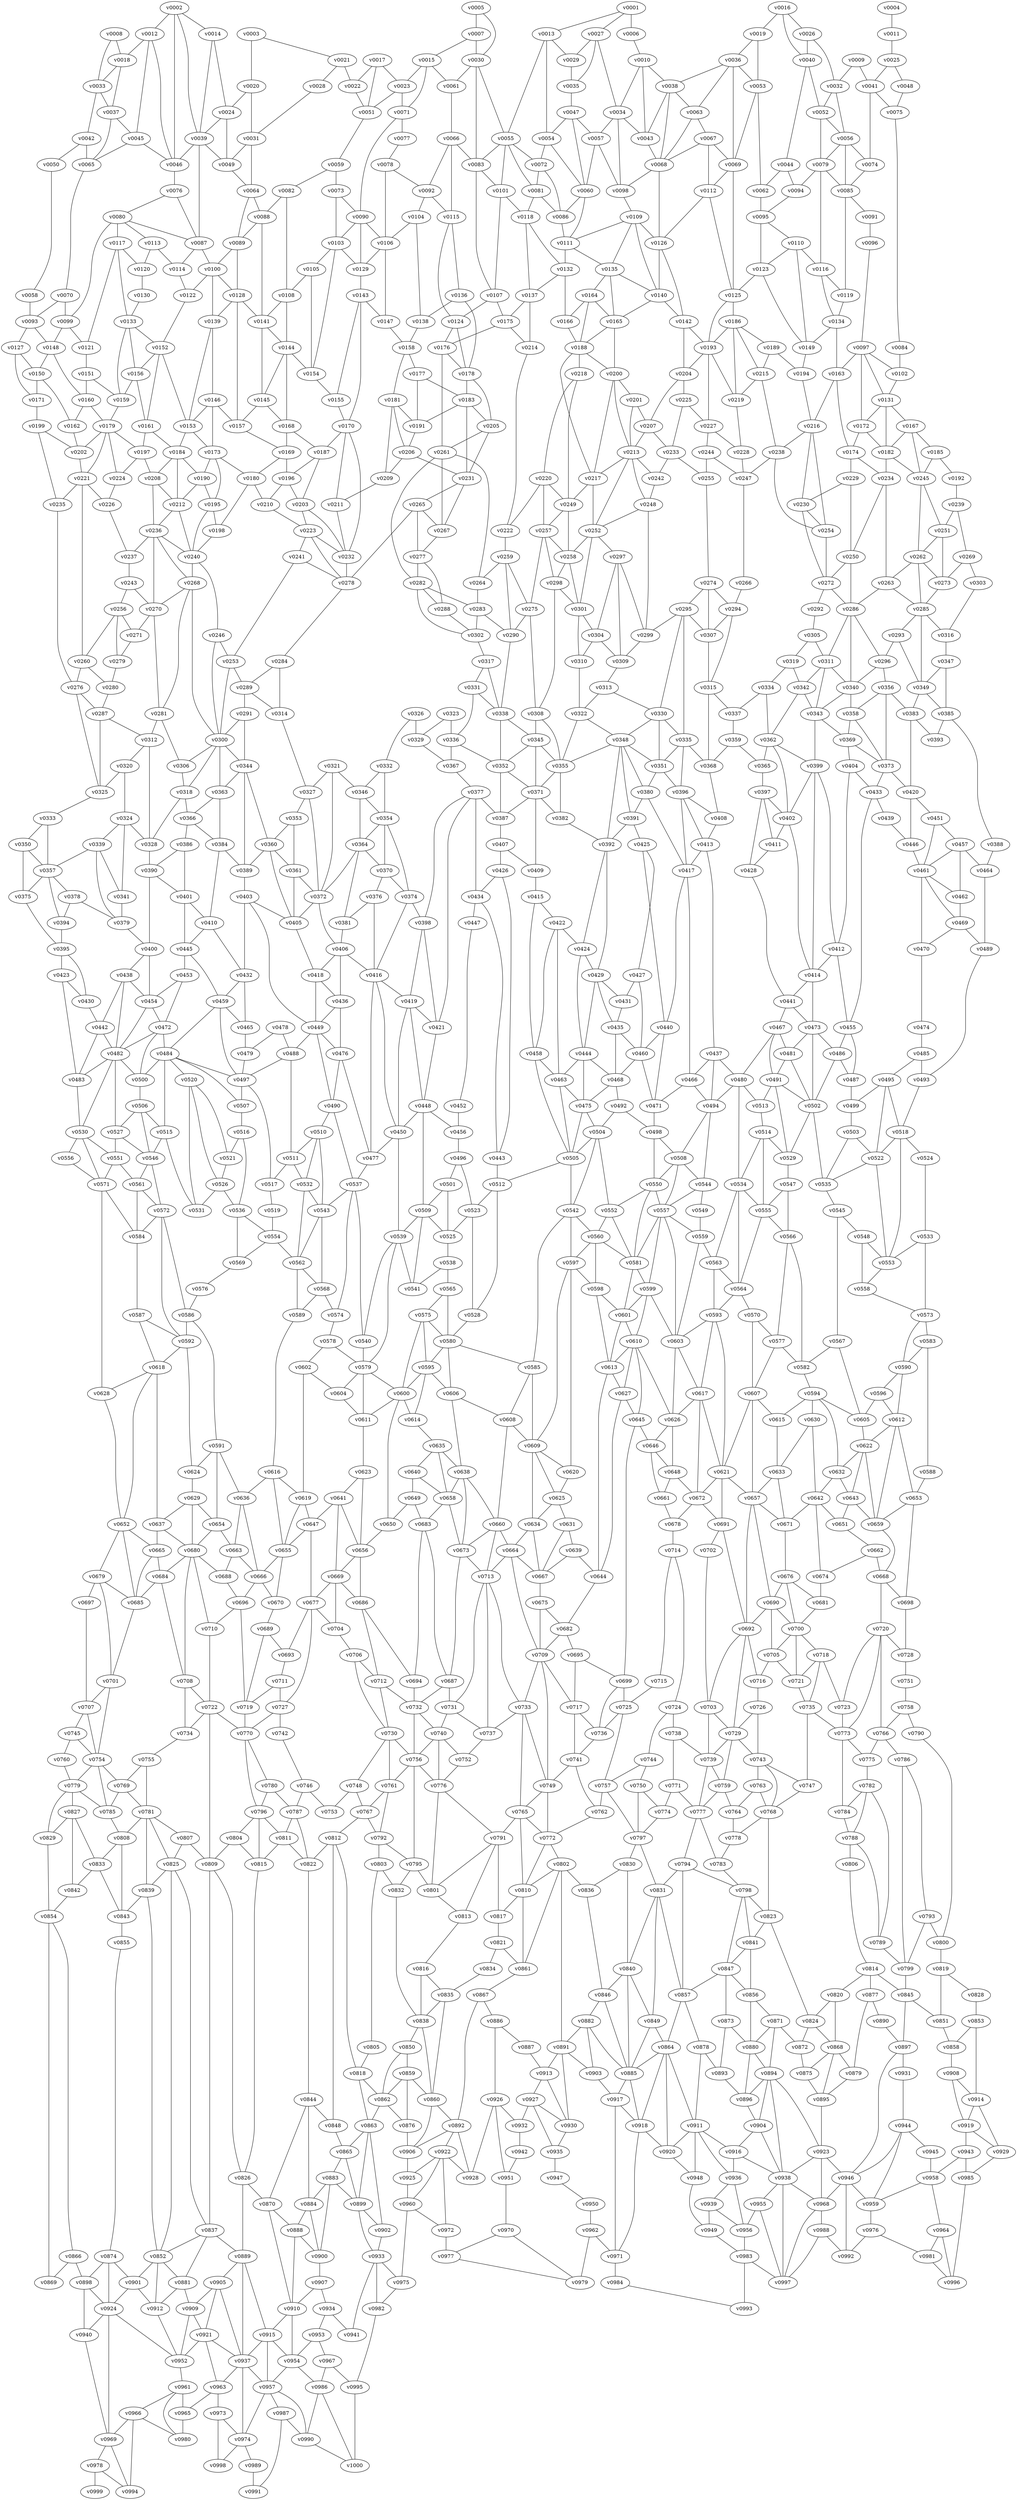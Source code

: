 graph G {
v0001;
v0002;
v0003;
v0004;
v0005;
v0006;
v0007;
v0008;
v0009;
v0010;
v0011;
v0012;
v0013;
v0014;
v0015;
v0016;
v0017;
v0018;
v0019;
v0020;
v0021;
v0022;
v0023;
v0024;
v0025;
v0026;
v0027;
v0028;
v0029;
v0030;
v0031;
v0032;
v0033;
v0034;
v0035;
v0036;
v0037;
v0038;
v0039;
v0040;
v0041;
v0042;
v0043;
v0044;
v0045;
v0046;
v0047;
v0048;
v0049;
v0050;
v0051;
v0052;
v0053;
v0054;
v0055;
v0056;
v0057;
v0058;
v0059;
v0060;
v0061;
v0062;
v0063;
v0064;
v0065;
v0066;
v0067;
v0068;
v0069;
v0070;
v0071;
v0072;
v0073;
v0074;
v0075;
v0076;
v0077;
v0078;
v0079;
v0080;
v0081;
v0082;
v0083;
v0084;
v0085;
v0086;
v0087;
v0088;
v0089;
v0090;
v0091;
v0092;
v0093;
v0094;
v0095;
v0096;
v0097;
v0098;
v0099;
v0100;
v0101;
v0102;
v0103;
v0104;
v0105;
v0106;
v0107;
v0108;
v0109;
v0110;
v0111;
v0112;
v0113;
v0114;
v0115;
v0116;
v0117;
v0118;
v0119;
v0120;
v0121;
v0122;
v0123;
v0124;
v0125;
v0126;
v0127;
v0128;
v0129;
v0130;
v0131;
v0132;
v0133;
v0134;
v0135;
v0136;
v0137;
v0138;
v0139;
v0140;
v0141;
v0142;
v0143;
v0144;
v0145;
v0146;
v0147;
v0148;
v0149;
v0150;
v0151;
v0152;
v0153;
v0154;
v0155;
v0156;
v0157;
v0158;
v0159;
v0160;
v0161;
v0162;
v0163;
v0164;
v0165;
v0166;
v0167;
v0168;
v0169;
v0170;
v0171;
v0172;
v0173;
v0174;
v0175;
v0176;
v0177;
v0178;
v0179;
v0180;
v0181;
v0182;
v0183;
v0184;
v0185;
v0186;
v0187;
v0188;
v0189;
v0190;
v0191;
v0192;
v0193;
v0194;
v0195;
v0196;
v0197;
v0198;
v0199;
v0200;
v0201;
v0202;
v0203;
v0204;
v0205;
v0206;
v0207;
v0208;
v0209;
v0210;
v0211;
v0212;
v0213;
v0214;
v0215;
v0216;
v0217;
v0218;
v0219;
v0220;
v0221;
v0222;
v0223;
v0224;
v0225;
v0226;
v0227;
v0228;
v0229;
v0230;
v0231;
v0232;
v0233;
v0234;
v0235;
v0236;
v0237;
v0238;
v0239;
v0240;
v0241;
v0242;
v0243;
v0244;
v0245;
v0246;
v0247;
v0248;
v0249;
v0250;
v0251;
v0252;
v0253;
v0254;
v0255;
v0256;
v0257;
v0258;
v0259;
v0260;
v0261;
v0262;
v0263;
v0264;
v0265;
v0266;
v0267;
v0268;
v0269;
v0270;
v0271;
v0272;
v0273;
v0274;
v0275;
v0276;
v0277;
v0278;
v0279;
v0280;
v0281;
v0282;
v0283;
v0284;
v0285;
v0286;
v0287;
v0288;
v0289;
v0290;
v0291;
v0292;
v0293;
v0294;
v0295;
v0296;
v0297;
v0298;
v0299;
v0300;
v0301;
v0302;
v0303;
v0304;
v0305;
v0306;
v0307;
v0308;
v0309;
v0310;
v0311;
v0312;
v0313;
v0314;
v0315;
v0316;
v0317;
v0318;
v0319;
v0320;
v0321;
v0322;
v0323;
v0324;
v0325;
v0326;
v0327;
v0328;
v0329;
v0330;
v0331;
v0332;
v0333;
v0334;
v0335;
v0336;
v0337;
v0338;
v0339;
v0340;
v0341;
v0342;
v0343;
v0344;
v0345;
v0346;
v0347;
v0348;
v0349;
v0350;
v0351;
v0352;
v0353;
v0354;
v0355;
v0356;
v0357;
v0358;
v0359;
v0360;
v0361;
v0362;
v0363;
v0364;
v0365;
v0366;
v0367;
v0368;
v0369;
v0370;
v0371;
v0372;
v0373;
v0374;
v0375;
v0376;
v0377;
v0378;
v0379;
v0380;
v0381;
v0382;
v0383;
v0384;
v0385;
v0386;
v0387;
v0388;
v0389;
v0390;
v0391;
v0392;
v0393;
v0394;
v0395;
v0396;
v0397;
v0398;
v0399;
v0400;
v0401;
v0402;
v0403;
v0404;
v0405;
v0406;
v0407;
v0408;
v0409;
v0410;
v0411;
v0412;
v0413;
v0414;
v0415;
v0416;
v0417;
v0418;
v0419;
v0420;
v0421;
v0422;
v0423;
v0424;
v0425;
v0426;
v0427;
v0428;
v0429;
v0430;
v0431;
v0432;
v0433;
v0434;
v0435;
v0436;
v0437;
v0438;
v0439;
v0440;
v0441;
v0442;
v0443;
v0444;
v0445;
v0446;
v0447;
v0448;
v0449;
v0450;
v0451;
v0452;
v0453;
v0454;
v0455;
v0456;
v0457;
v0458;
v0459;
v0460;
v0461;
v0462;
v0463;
v0464;
v0465;
v0466;
v0467;
v0468;
v0469;
v0470;
v0471;
v0472;
v0473;
v0474;
v0475;
v0476;
v0477;
v0478;
v0479;
v0480;
v0481;
v0482;
v0483;
v0484;
v0485;
v0486;
v0487;
v0488;
v0489;
v0490;
v0491;
v0492;
v0493;
v0494;
v0495;
v0496;
v0497;
v0498;
v0499;
v0500;
v0501;
v0502;
v0503;
v0504;
v0505;
v0506;
v0507;
v0508;
v0509;
v0510;
v0511;
v0512;
v0513;
v0514;
v0515;
v0516;
v0517;
v0518;
v0519;
v0520;
v0521;
v0522;
v0523;
v0524;
v0525;
v0526;
v0527;
v0528;
v0529;
v0530;
v0531;
v0532;
v0533;
v0534;
v0535;
v0536;
v0537;
v0538;
v0539;
v0540;
v0541;
v0542;
v0543;
v0544;
v0545;
v0546;
v0547;
v0548;
v0549;
v0550;
v0551;
v0552;
v0553;
v0554;
v0555;
v0556;
v0557;
v0558;
v0559;
v0560;
v0561;
v0562;
v0563;
v0564;
v0565;
v0566;
v0567;
v0568;
v0569;
v0570;
v0571;
v0572;
v0573;
v0574;
v0575;
v0576;
v0577;
v0578;
v0579;
v0580;
v0581;
v0582;
v0583;
v0584;
v0585;
v0586;
v0587;
v0588;
v0589;
v0590;
v0591;
v0592;
v0593;
v0594;
v0595;
v0596;
v0597;
v0598;
v0599;
v0600;
v0601;
v0602;
v0603;
v0604;
v0605;
v0606;
v0607;
v0608;
v0609;
v0610;
v0611;
v0612;
v0613;
v0614;
v0615;
v0616;
v0617;
v0618;
v0619;
v0620;
v0621;
v0622;
v0623;
v0624;
v0625;
v0626;
v0627;
v0628;
v0629;
v0630;
v0631;
v0632;
v0633;
v0634;
v0635;
v0636;
v0637;
v0638;
v0639;
v0640;
v0641;
v0642;
v0643;
v0644;
v0645;
v0646;
v0647;
v0648;
v0649;
v0650;
v0651;
v0652;
v0653;
v0654;
v0655;
v0656;
v0657;
v0658;
v0659;
v0660;
v0661;
v0662;
v0663;
v0664;
v0665;
v0666;
v0667;
v0668;
v0669;
v0670;
v0671;
v0672;
v0673;
v0674;
v0675;
v0676;
v0677;
v0678;
v0679;
v0680;
v0681;
v0682;
v0683;
v0684;
v0685;
v0686;
v0687;
v0688;
v0689;
v0690;
v0691;
v0692;
v0693;
v0694;
v0695;
v0696;
v0697;
v0698;
v0699;
v0700;
v0701;
v0702;
v0703;
v0704;
v0705;
v0706;
v0707;
v0708;
v0709;
v0710;
v0711;
v0712;
v0713;
v0714;
v0715;
v0716;
v0717;
v0718;
v0719;
v0720;
v0721;
v0722;
v0723;
v0724;
v0725;
v0726;
v0727;
v0728;
v0729;
v0730;
v0731;
v0732;
v0733;
v0734;
v0735;
v0736;
v0737;
v0738;
v0739;
v0740;
v0741;
v0742;
v0743;
v0744;
v0745;
v0746;
v0747;
v0748;
v0749;
v0750;
v0751;
v0752;
v0753;
v0754;
v0755;
v0756;
v0757;
v0758;
v0759;
v0760;
v0761;
v0762;
v0763;
v0764;
v0765;
v0766;
v0767;
v0768;
v0769;
v0770;
v0771;
v0772;
v0773;
v0774;
v0775;
v0776;
v0777;
v0778;
v0779;
v0780;
v0781;
v0782;
v0783;
v0784;
v0785;
v0786;
v0787;
v0788;
v0789;
v0790;
v0791;
v0792;
v0793;
v0794;
v0795;
v0796;
v0797;
v0798;
v0799;
v0800;
v0801;
v0802;
v0803;
v0804;
v0805;
v0806;
v0807;
v0808;
v0809;
v0810;
v0811;
v0812;
v0813;
v0814;
v0815;
v0816;
v0817;
v0818;
v0819;
v0820;
v0821;
v0822;
v0823;
v0824;
v0825;
v0826;
v0827;
v0828;
v0829;
v0830;
v0831;
v0832;
v0833;
v0834;
v0835;
v0836;
v0837;
v0838;
v0839;
v0840;
v0841;
v0842;
v0843;
v0844;
v0845;
v0846;
v0847;
v0848;
v0849;
v0850;
v0851;
v0852;
v0853;
v0854;
v0855;
v0856;
v0857;
v0858;
v0859;
v0860;
v0861;
v0862;
v0863;
v0864;
v0865;
v0866;
v0867;
v0868;
v0869;
v0870;
v0871;
v0872;
v0873;
v0874;
v0875;
v0876;
v0877;
v0878;
v0879;
v0880;
v0881;
v0882;
v0883;
v0884;
v0885;
v0886;
v0887;
v0888;
v0889;
v0890;
v0891;
v0892;
v0893;
v0894;
v0895;
v0896;
v0897;
v0898;
v0899;
v0900;
v0901;
v0902;
v0903;
v0904;
v0905;
v0906;
v0907;
v0908;
v0909;
v0910;
v0911;
v0912;
v0913;
v0914;
v0915;
v0916;
v0917;
v0918;
v0919;
v0920;
v0921;
v0922;
v0923;
v0924;
v0925;
v0926;
v0927;
v0928;
v0929;
v0930;
v0931;
v0932;
v0933;
v0934;
v0935;
v0936;
v0937;
v0938;
v0939;
v0940;
v0941;
v0942;
v0943;
v0944;
v0945;
v0946;
v0947;
v0948;
v0949;
v0950;
v0951;
v0952;
v0953;
v0954;
v0955;
v0956;
v0957;
v0958;
v0959;
v0960;
v0961;
v0962;
v0963;
v0964;
v0965;
v0966;
v0967;
v0968;
v0969;
v0970;
v0971;
v0972;
v0973;
v0974;
v0975;
v0976;
v0977;
v0978;
v0979;
v0980;
v0981;
v0982;
v0983;
v0984;
v0985;
v0986;
v0987;
v0988;
v0989;
v0990;
v0991;
v0992;
v0993;
v0994;
v0995;
v0996;
v0997;
v0998;
v0999;
v1000;
v0001--v0006  [weight=231];
v0001--v0013  [weight=131];
v0001--v0027  [weight=78];
v0002--v0012  [weight=187];
v0002--v0014  [weight=151];
v0002--v0039  [weight=173];
v0002--v0046  [weight=180];
v0003--v0020  [weight=107];
v0003--v0021  [weight=57];
v0004--v0011  [weight=36];
v0005--v0007  [weight=245];
v0005--v0030  [weight=84];
v0006--v0010  [weight=30];
v0007--v0015  [weight=41];
v0007--v0030  [weight=250];
v0008--v0018  [weight=138];
v0008--v0033  [weight=80];
v0009--v0032  [weight=101];
v0009--v0041  [weight=183];
v0010--v0034  [weight=112];
v0010--v0038  [weight=103];
v0010--v0043  [weight=111];
v0011--v0025  [weight=46];
v0012--v0018  [weight=88];
v0012--v0045  [weight=119];
v0012--v0046  [weight=148];
v0013--v0029  [weight=90];
v0013--v0054  [weight=143];
v0013--v0055  [weight=220];
v0014--v0024  [weight=34];
v0014--v0039  [weight=106];
v0015--v0023  [weight=175];
v0015--v0061  [weight=230];
v0015--v0071  [weight=188];
v0016--v0019  [weight=132];
v0016--v0026  [weight=91];
v0016--v0040  [weight=95];
v0017--v0022  [weight=52];
v0017--v0023  [weight=100];
v0017--v0051  [weight=119];
v0018--v0033  [weight=127];
v0018--v0037  [weight=81];
v0019--v0036  [weight=139];
v0019--v0053  [weight=122];
v0020--v0024  [weight=18];
v0020--v0031  [weight=101];
v0021--v0022  [weight=94];
v0021--v0028  [weight=24];
v0022--v0051  [weight=128];
v0023--v0051  [weight=144];
v0023--v0071  [weight=237];
v0024--v0039  [weight=108];
v0024--v0049  [weight=102];
v0025--v0041  [weight=236];
v0025--v0048  [weight=95];
v0026--v0032  [weight=64];
v0026--v0040  [weight=96];
v0027--v0029  [weight=59];
v0027--v0034  [weight=159];
v0027--v0035  [weight=55];
v0028--v0031  [weight=17];
v0029--v0035  [weight=39];
v0030--v0055  [weight=209];
v0030--v0061  [weight=143];
v0030--v0083  [weight=183];
v0031--v0049  [weight=126];
v0031--v0064  [weight=122];
v0032--v0052  [weight=69];
v0032--v0056  [weight=85];
v0033--v0037  [weight=112];
v0033--v0042  [weight=52];
v0034--v0043  [weight=61];
v0034--v0057  [weight=194];
v0034--v0098  [weight=225];
v0035--v0047  [weight=40];
v0036--v0038  [weight=66];
v0036--v0053  [weight=107];
v0036--v0063  [weight=84];
v0036--v0069  [weight=119];
v0037--v0045  [weight=57];
v0037--v0065  [weight=82];
v0038--v0043  [weight=68];
v0038--v0063  [weight=84];
v0038--v0068  [weight=99];
v0039--v0046  [weight=201];
v0039--v0049  [weight=81];
v0039--v0087  [weight=157];
v0040--v0044  [weight=7];
v0040--v0052  [weight=97];
v0041--v0074  [weight=126];
v0041--v0075  [weight=179];
v0042--v0050  [weight=44];
v0042--v0065  [weight=161];
v0043--v0068  [weight=85];
v0044--v0062  [weight=106];
v0044--v0094  [weight=157];
v0045--v0046  [weight=128];
v0045--v0065  [weight=84];
v0046--v0076  [weight=105];
v0047--v0054  [weight=82];
v0047--v0057  [weight=45];
v0047--v0060  [weight=45];
v0048--v0075  [weight=127];
v0049--v0064  [weight=94];
v0050--v0058  [weight=30];
v0051--v0059  [weight=32];
v0052--v0056  [weight=51];
v0052--v0079  [weight=89];
v0053--v0062  [weight=87];
v0053--v0069  [weight=63];
v0054--v0060  [weight=76];
v0054--v0072  [weight=59];
v0055--v0072  [weight=149];
v0055--v0081  [weight=150];
v0055--v0083  [weight=145];
v0055--v0101  [weight=165];
v0056--v0074  [weight=127];
v0056--v0079  [weight=79];
v0056--v0085  [weight=127];
v0057--v0060  [weight=34];
v0057--v0098  [weight=173];
v0058--v0093  [weight=134];
v0059--v0073  [weight=84];
v0059--v0082  [weight=88];
v0060--v0086  [weight=96];
v0060--v0111  [weight=177];
v0061--v0066  [weight=14];
v0062--v0095  [weight=140];
v0063--v0067  [weight=14];
v0063--v0068  [weight=77];
v0064--v0088  [weight=95];
v0064--v0089  [weight=71];
v0065--v0070  [weight=20];
v0066--v0083  [weight=157];
v0066--v0092  [weight=107];
v0066--v0115  [weight=168];
v0067--v0068  [weight=78];
v0067--v0069  [weight=91];
v0067--v0112  [weight=153];
v0068--v0098  [weight=189];
v0068--v0126  [weight=177];
v0069--v0112  [weight=158];
v0069--v0125  [weight=173];
v0070--v0093  [weight=114];
v0070--v0099  [weight=178];
v0071--v0077  [weight=34];
v0071--v0090  [weight=57];
v0072--v0081  [weight=26];
v0072--v0086  [weight=55];
v0073--v0090  [weight=148];
v0073--v0103  [weight=106];
v0074--v0085  [weight=38];
v0075--v0084  [weight=25];
v0076--v0080  [weight=14];
v0076--v0087  [weight=76];
v0077--v0078  [weight=16];
v0078--v0092  [weight=82];
v0078--v0106  [weight=99];
v0079--v0085  [weight=133];
v0079--v0094  [weight=102];
v0079--v0116  [weight=126];
v0080--v0087  [weight=75];
v0080--v0099  [weight=124];
v0080--v0113  [weight=125];
v0080--v0117  [weight=131];
v0081--v0086  [weight=51];
v0081--v0118  [weight=164];
v0082--v0088  [weight=67];
v0082--v0108  [weight=114];
v0083--v0101  [weight=100];
v0083--v0107  [weight=103];
v0084--v0102  [weight=81];
v0085--v0091  [weight=28];
v0085--v0119  [weight=159];
v0086--v0111  [weight=150];
v0087--v0100  [weight=157];
v0087--v0114  [weight=98];
v0088--v0089  [weight=81];
v0088--v0141  [weight=163];
v0089--v0100  [weight=94];
v0089--v0128  [weight=126];
v0090--v0103  [weight=175];
v0090--v0106  [weight=113];
v0090--v0129  [weight=125];
v0091--v0096  [weight=84];
v0092--v0104  [weight=52];
v0092--v0115  [weight=139];
v0093--v0127  [weight=122];
v0093--v0148  [weight=185];
v0094--v0095  [weight=9];
v0095--v0110  [weight=72];
v0095--v0123  [weight=100];
v0096--v0097  [weight=14];
v0097--v0102  [weight=106];
v0097--v0131  [weight=125];
v0097--v0163  [weight=246];
v0097--v0172  [weight=238];
v0098--v0109  [weight=33];
v0099--v0121  [weight=63];
v0099--v0148  [weight=199];
v0100--v0122  [weight=152];
v0100--v0128  [weight=86];
v0100--v0139  [weight=101];
v0101--v0107  [weight=34];
v0101--v0118  [weight=94];
v0102--v0131  [weight=76];
v0103--v0105  [weight=35];
v0103--v0129  [weight=199];
v0103--v0154  [weight=153];
v0104--v0106  [weight=32];
v0104--v0138  [weight=108];
v0105--v0108  [weight=29];
v0105--v0154  [weight=150];
v0106--v0129  [weight=86];
v0106--v0147  [weight=113];
v0107--v0124  [weight=99];
v0107--v0175  [weight=207];
v0108--v0141  [weight=113];
v0108--v0144  [weight=107];
v0109--v0111  [weight=89];
v0109--v0126  [weight=170];
v0109--v0135  [weight=93];
v0109--v0140  [weight=76];
v0110--v0116  [weight=66];
v0110--v0123  [weight=79];
v0110--v0149  [weight=106];
v0111--v0132  [weight=235];
v0111--v0135  [weight=58];
v0112--v0125  [weight=74];
v0112--v0126  [weight=101];
v0113--v0114  [weight=11];
v0113--v0120  [weight=14];
v0114--v0122  [weight=30];
v0115--v0124  [weight=63];
v0115--v0136  [weight=62];
v0116--v0119  [weight=24];
v0116--v0134  [weight=42];
v0117--v0120  [weight=72];
v0117--v0121  [weight=41];
v0117--v0133  [weight=69];
v0118--v0132  [weight=45];
v0118--v0137  [weight=45];
v0119--v0134  [weight=40];
v0120--v0130  [weight=21];
v0121--v0151  [weight=89];
v0122--v0152  [weight=85];
v0123--v0125  [weight=165];
v0123--v0149  [weight=96];
v0124--v0176  [weight=180];
v0124--v0178  [weight=182];
v0125--v0186  [weight=205];
v0125--v0193  [weight=229];
v0126--v0140  [weight=183];
v0126--v0142  [weight=38];
v0127--v0150  [weight=124];
v0127--v0171  [weight=142];
v0128--v0139  [weight=61];
v0128--v0141  [weight=146];
v0128--v0157  [weight=104];
v0129--v0143  [weight=37];
v0130--v0133  [weight=11];
v0131--v0167  [weight=131];
v0131--v0172  [weight=214];
v0131--v0182  [weight=200];
v0132--v0137  [weight=46];
v0132--v0166  [weight=202];
v0133--v0152  [weight=81];
v0133--v0156  [weight=75];
v0133--v0159  [weight=129];
v0134--v0149  [weight=102];
v0134--v0163  [weight=121];
v0135--v0140  [weight=55];
v0135--v0164  [weight=114];
v0135--v0165  [weight=101];
v0136--v0138  [weight=30];
v0136--v0178  [weight=150];
v0137--v0175  [weight=175];
v0137--v0214  [weight=237];
v0138--v0158  [weight=90];
v0139--v0146  [weight=29];
v0139--v0153  [weight=82];
v0140--v0142  [weight=186];
v0140--v0165  [weight=88];
v0141--v0144  [weight=42];
v0141--v0145  [weight=24];
v0142--v0193  [weight=190];
v0142--v0204  [weight=201];
v0143--v0147  [weight=50];
v0143--v0155  [weight=147];
v0143--v0170  [weight=152];
v0144--v0145  [weight=39];
v0144--v0154  [weight=139];
v0144--v0168  [weight=79];
v0145--v0157  [weight=90];
v0145--v0168  [weight=71];
v0146--v0153  [weight=82];
v0146--v0157  [weight=101];
v0146--v0173  [weight=96];
v0147--v0158  [weight=58];
v0148--v0150  [weight=49];
v0148--v0160  [weight=38];
v0149--v0194  [weight=155];
v0150--v0162  [weight=57];
v0150--v0171  [weight=138];
v0151--v0159  [weight=38];
v0151--v0160  [weight=137];
v0152--v0153  [weight=70];
v0152--v0156  [weight=49];
v0152--v0161  [weight=40];
v0153--v0173  [weight=94];
v0153--v0184  [weight=129];
v0154--v0155  [weight=19];
v0155--v0170  [weight=55];
v0156--v0159  [weight=106];
v0156--v0161  [weight=30];
v0157--v0169  [weight=40];
v0158--v0177  [weight=95];
v0158--v0181  [weight=92];
v0159--v0179  [weight=85];
v0160--v0162  [weight=20];
v0160--v0179  [weight=165];
v0161--v0184  [weight=92];
v0161--v0197  [weight=133];
v0162--v0202  [weight=114];
v0163--v0174  [weight=64];
v0163--v0216  [weight=230];
v0164--v0165  [weight=93];
v0164--v0166  [weight=25];
v0164--v0188  [weight=83];
v0165--v0188  [weight=115];
v0165--v0200  [weight=102];
v0166--v0188  [weight=81];
v0167--v0182  [weight=163];
v0167--v0185  [weight=109];
v0167--v0245  [weight=241];
v0168--v0169  [weight=94];
v0168--v0187  [weight=72];
v0169--v0180  [weight=63];
v0169--v0196  [weight=122];
v0170--v0187  [weight=198];
v0170--v0211  [weight=143];
v0170--v0232  [weight=206];
v0171--v0199  [weight=99];
v0172--v0174  [weight=33];
v0172--v0182  [weight=81];
v0173--v0180  [weight=79];
v0173--v0190  [weight=57];
v0173--v0195  [weight=58];
v0174--v0229  [weight=177];
v0174--v0234  [weight=170];
v0175--v0176  [weight=8];
v0175--v0214  [weight=184];
v0176--v0178  [weight=130];
v0176--v0261  [weight=256];
v0177--v0183  [weight=29];
v0177--v0191  [weight=47];
v0178--v0183  [weight=69];
v0178--v0205  [weight=65];
v0179--v0197  [weight=83];
v0179--v0202  [weight=193];
v0179--v0221  [weight=198];
v0179--v0224  [weight=122];
v0180--v0198  [weight=80];
v0180--v0210  [weight=83];
v0181--v0191  [weight=43];
v0181--v0206  [weight=59];
v0181--v0209  [weight=65];
v0182--v0234  [weight=159];
v0182--v0245  [weight=202];
v0183--v0191  [weight=46];
v0183--v0205  [weight=73];
v0183--v0231  [weight=127];
v0184--v0190  [weight=88];
v0184--v0208  [weight=91];
v0184--v0212  [weight=61];
v0185--v0192  [weight=14];
v0185--v0245  [weight=217];
v0186--v0189  [weight=77];
v0186--v0193  [weight=130];
v0186--v0215  [weight=70];
v0186--v0219  [weight=98];
v0187--v0196  [weight=28];
v0187--v0203  [weight=28];
v0188--v0200  [weight=89];
v0188--v0217  [weight=81];
v0188--v0218  [weight=164];
v0189--v0194  [weight=34];
v0189--v0215  [weight=74];
v0190--v0195  [weight=22];
v0190--v0212  [weight=95];
v0191--v0206  [weight=41];
v0192--v0239  [weight=139];
v0193--v0204  [weight=144];
v0193--v0219  [weight=94];
v0193--v0227  [weight=110];
v0194--v0216  [weight=76];
v0195--v0198  [weight=19];
v0195--v0240  [weight=140];
v0196--v0203  [weight=14];
v0196--v0210  [weight=85];
v0197--v0208  [weight=43];
v0197--v0224  [weight=115];
v0198--v0240  [weight=141];
v0199--v0202  [weight=69];
v0199--v0235  [weight=128];
v0200--v0201  [weight=12];
v0200--v0213  [weight=37];
v0200--v0217  [weight=62];
v0201--v0207  [weight=101];
v0201--v0213  [weight=35];
v0202--v0221  [weight=63];
v0203--v0223  [weight=82];
v0203--v0232  [weight=145];
v0204--v0207  [weight=31];
v0204--v0225  [weight=97];
v0205--v0231  [weight=105];
v0205--v0261  [weight=214];
v0206--v0209  [weight=40];
v0206--v0231  [weight=103];
v0207--v0213  [weight=104];
v0207--v0233  [weight=83];
v0208--v0212  [weight=88];
v0208--v0236  [weight=90];
v0209--v0211  [weight=95];
v0210--v0223  [weight=70];
v0211--v0232  [weight=193];
v0212--v0236  [weight=123];
v0212--v0240  [weight=106];
v0213--v0217  [weight=50];
v0213--v0242  [weight=128];
v0213--v0248  [weight=114];
v0213--v0252  [weight=120];
v0214--v0222  [weight=39];
v0215--v0219  [weight=94];
v0215--v0238  [weight=88];
v0216--v0230  [weight=138];
v0216--v0238  [weight=132];
v0216--v0254  [weight=124];
v0217--v0249  [weight=135];
v0217--v0252  [weight=113];
v0218--v0220  [weight=11];
v0218--v0249  [weight=140];
v0219--v0228  [weight=52];
v0220--v0222  [weight=28];
v0220--v0249  [weight=140];
v0220--v0257  [weight=141];
v0221--v0226  [weight=160];
v0221--v0235  [weight=161];
v0221--v0260  [weight=138];
v0222--v0259  [weight=152];
v0223--v0232  [weight=152];
v0223--v0241  [weight=70];
v0223--v0278  [weight=215];
v0224--v0226  [weight=5];
v0225--v0227  [weight=45];
v0225--v0233  [weight=72];
v0226--v0237  [weight=38];
v0227--v0228  [weight=76];
v0227--v0244  [weight=48];
v0228--v0247  [weight=58];
v0229--v0230  [weight=17];
v0229--v0250  [weight=63];
v0230--v0254  [weight=156];
v0230--v0272  [weight=127];
v0231--v0265  [weight=109];
v0231--v0267  [weight=127];
v0232--v0278  [weight=162];
v0233--v0242  [weight=33];
v0233--v0255  [weight=108];
v0234--v0250  [weight=87];
v0234--v0263  [weight=139];
v0235--v0276  [weight=165];
v0236--v0237  [weight=98];
v0236--v0240  [weight=151];
v0236--v0268  [weight=105];
v0236--v0270  [weight=129];
v0237--v0243  [weight=8];
v0238--v0247  [weight=133];
v0238--v0254  [weight=97];
v0239--v0251  [weight=156];
v0239--v0269  [weight=102];
v0240--v0246  [weight=38];
v0240--v0268  [weight=146];
v0241--v0253  [weight=43];
v0241--v0278  [weight=209];
v0242--v0248  [weight=58];
v0243--v0256  [weight=77];
v0243--v0270  [weight=87];
v0244--v0247  [weight=112];
v0244--v0255  [weight=43];
v0245--v0251  [weight=14];
v0245--v0262  [weight=67];
v0246--v0253  [weight=119];
v0246--v0300  [weight=196];
v0247--v0266  [weight=62];
v0248--v0252  [weight=56];
v0248--v0299  [weight=193];
v0249--v0257  [weight=55];
v0249--v0258  [weight=38];
v0250--v0272  [weight=110];
v0250--v0286  [weight=178];
v0251--v0262  [weight=66];
v0251--v0273  [weight=79];
v0252--v0258  [weight=113];
v0252--v0297  [weight=181];
v0252--v0301  [weight=197];
v0253--v0289  [weight=185];
v0253--v0300  [weight=219];
v0254--v0272  [weight=118];
v0255--v0274  [weight=74];
v0256--v0260  [weight=60];
v0256--v0271  [weight=78];
v0256--v0279  [weight=79];
v0257--v0258  [weight=53];
v0257--v0275  [weight=146];
v0257--v0298  [weight=156];
v0258--v0298  [weight=154];
v0258--v0301  [weight=162];
v0259--v0264  [weight=85];
v0259--v0275  [weight=92];
v0259--v0290  [weight=128];
v0260--v0276  [weight=147];
v0260--v0280  [weight=88];
v0261--v0264  [weight=28];
v0261--v0267  [weight=103];
v0261--v0282  [weight=101];
v0262--v0263  [weight=35];
v0262--v0273  [weight=71];
v0262--v0285  [weight=100];
v0263--v0285  [weight=104];
v0263--v0286  [weight=126];
v0264--v0283  [weight=84];
v0265--v0267  [weight=84];
v0265--v0277  [weight=85];
v0265--v0278  [weight=400];
v0266--v0294  [weight=116];
v0267--v0277  [weight=52];
v0268--v0270  [weight=115];
v0268--v0281  [weight=85];
v0268--v0300  [weight=192];
v0269--v0273  [weight=89];
v0269--v0303  [weight=147];
v0270--v0271  [weight=4];
v0270--v0281  [weight=80];
v0271--v0279  [weight=74];
v0272--v0286  [weight=199];
v0272--v0292  [weight=104];
v0273--v0285  [weight=90];
v0274--v0294  [weight=171];
v0274--v0295  [weight=95];
v0274--v0307  [weight=172];
v0275--v0290  [weight=107];
v0275--v0308  [weight=147];
v0276--v0287  [weight=165];
v0276--v0325  [weight=175];
v0277--v0282  [weight=62];
v0277--v0288  [weight=48];
v0278--v0284  [weight=42];
v0279--v0280  [weight=27];
v0280--v0287  [weight=38];
v0281--v0306  [weight=115];
v0281--v0312  [weight=160];
v0282--v0283  [weight=76];
v0282--v0288  [weight=46];
v0282--v0302  [weight=64];
v0283--v0290  [weight=77];
v0283--v0302  [weight=92];
v0284--v0289  [weight=68];
v0284--v0314  [weight=91];
v0285--v0293  [weight=40];
v0285--v0316  [weight=199];
v0285--v0349  [weight=242];
v0286--v0296  [weight=54];
v0286--v0311  [weight=154];
v0286--v0340  [weight=189];
v0287--v0312  [weight=84];
v0287--v0325  [weight=234];
v0288--v0302  [weight=58];
v0289--v0291  [weight=11];
v0289--v0314  [weight=105];
v0290--v0338  [weight=157];
v0291--v0300  [weight=218];
v0291--v0344  [weight=197];
v0292--v0305  [weight=38];
v0293--v0296  [weight=49];
v0293--v0349  [weight=241];
v0294--v0307  [weight=48];
v0294--v0315  [weight=71];
v0295--v0299  [weight=116];
v0295--v0307  [weight=164];
v0295--v0330  [weight=139];
v0295--v0335  [weight=123];
v0296--v0340  [weight=184];
v0296--v0356  [weight=200];
v0297--v0299  [weight=20];
v0297--v0304  [weight=51];
v0297--v0309  [weight=31];
v0298--v0301  [weight=62];
v0298--v0308  [weight=72];
v0299--v0309  [weight=36];
v0300--v0306  [weight=132];
v0300--v0318  [weight=132];
v0300--v0344  [weight=190];
v0300--v0363  [weight=217];
v0301--v0304  [weight=44];
v0301--v0310  [weight=39];
v0302--v0317  [weight=53];
v0303--v0316  [weight=50];
v0304--v0309  [weight=49];
v0304--v0310  [weight=23];
v0305--v0311  [weight=68];
v0305--v0319  [weight=73];
v0306--v0318  [weight=44];
v0307--v0315  [weight=59];
v0308--v0345  [weight=190];
v0308--v0355  [weight=175];
v0309--v0313  [weight=11];
v0310--v0322  [weight=48];
v0311--v0340  [weight=114];
v0311--v0342  [weight=131];
v0311--v0343  [weight=115];
v0312--v0320  [weight=43];
v0312--v0328  [weight=167];
v0313--v0322  [weight=83];
v0313--v0330  [weight=70];
v0314--v0327  [weight=48];
v0315--v0337  [weight=121];
v0315--v0368  [weight=184];
v0316--v0347  [weight=131];
v0317--v0331  [weight=53];
v0317--v0338  [weight=163];
v0318--v0328  [weight=60];
v0318--v0366  [weight=197];
v0319--v0334  [weight=129];
v0319--v0342  [weight=77];
v0320--v0324  [weight=16];
v0320--v0325  [weight=220];
v0321--v0327  [weight=58];
v0321--v0346  [weight=134];
v0321--v0372  [weight=160];
v0322--v0348  [weight=96];
v0322--v0355  [weight=162];
v0323--v0329  [weight=14];
v0323--v0336  [weight=103];
v0324--v0328  [weight=160];
v0324--v0339  [weight=51];
v0324--v0341  [weight=51];
v0325--v0333  [weight=23];
v0326--v0329  [weight=118];
v0326--v0332  [weight=19];
v0327--v0353  [weight=110];
v0327--v0372  [weight=160];
v0328--v0390  [weight=198];
v0329--v0367  [weight=138];
v0330--v0335  [weight=71];
v0330--v0348  [weight=115];
v0330--v0351  [weight=90];
v0331--v0336  [weight=16];
v0331--v0338  [weight=158];
v0332--v0346  [weight=106];
v0332--v0354  [weight=106];
v0333--v0350  [weight=76];
v0333--v0357  [weight=134];
v0334--v0337  [weight=24];
v0334--v0362  [weight=160];
v0335--v0351  [weight=89];
v0335--v0368  [weight=248];
v0335--v0396  [weight=214];
v0336--v0352  [weight=155];
v0336--v0367  [weight=137];
v0337--v0359  [weight=76];
v0338--v0345  [weight=74];
v0338--v0352  [weight=63];
v0339--v0341  [weight=23];
v0339--v0357  [weight=127];
v0339--v0379  [weight=132];
v0340--v0343  [weight=17];
v0340--v0358  [weight=101];
v0341--v0379  [weight=131];
v0342--v0343  [weight=118];
v0342--v0362  [weight=79];
v0343--v0369  [weight=113];
v0343--v0399  [weight=191];
v0344--v0360  [weight=149];
v0344--v0363  [weight=108];
v0344--v0389  [weight=128];
v0345--v0352  [weight=97];
v0345--v0355  [weight=176];
v0345--v0371  [weight=80];
v0346--v0354  [weight=44];
v0346--v0364  [weight=71];
v0347--v0349  [weight=26];
v0347--v0385  [weight=101];
v0348--v0351  [weight=102];
v0348--v0355  [weight=140];
v0348--v0380  [weight=114];
v0348--v0391  [weight=108];
v0348--v0392  [weight=161];
v0349--v0383  [weight=108];
v0349--v0385  [weight=98];
v0350--v0357  [weight=136];
v0350--v0375  [weight=108];
v0351--v0380  [weight=80];
v0351--v0396  [weight=197];
v0352--v0371  [weight=99];
v0352--v0387  [weight=87];
v0353--v0360  [weight=18];
v0353--v0361  [weight=16];
v0354--v0364  [weight=71];
v0354--v0370  [weight=46];
v0354--v0374  [weight=97];
v0355--v0371  [weight=183];
v0355--v0382  [weight=74];
v0356--v0358  [weight=51];
v0356--v0373  [weight=67];
v0356--v0383  [weight=143];
v0357--v0375  [weight=83];
v0357--v0378  [weight=101];
v0357--v0394  [weight=90];
v0358--v0369  [weight=44];
v0358--v0373  [weight=53];
v0359--v0365  [weight=20];
v0359--v0368  [weight=115];
v0360--v0361  [weight=12];
v0360--v0389  [weight=136];
v0360--v0405  [weight=115];
v0361--v0372  [weight=113];
v0361--v0405  [weight=115];
v0362--v0365  [weight=141];
v0362--v0399  [weight=103];
v0362--v0402  [weight=103];
v0363--v0366  [weight=40];
v0363--v0384  [weight=57];
v0364--v0370  [weight=54];
v0364--v0372  [weight=70];
v0364--v0381  [weight=48];
v0365--v0397  [weight=77];
v0366--v0384  [weight=69];
v0366--v0386  [weight=64];
v0367--v0377  [weight=29];
v0368--v0408  [weight=109];
v0369--v0373  [weight=44];
v0369--v0404  [weight=91];
v0370--v0374  [weight=89];
v0370--v0376  [weight=23];
v0371--v0382  [weight=181];
v0371--v0387  [weight=88];
v0371--v0409  [weight=97];
v0372--v0405  [weight=141];
v0372--v0406  [weight=82];
v0373--v0420  [weight=168];
v0373--v0433  [weight=131];
v0374--v0398  [weight=85];
v0374--v0416  [weight=118];
v0375--v0395  [weight=38];
v0376--v0381  [weight=20];
v0376--v0416  [weight=94];
v0377--v0387  [weight=224];
v0377--v0398  [weight=79];
v0377--v0421  [weight=99];
v0377--v0434  [weight=184];
v0378--v0379  [weight=9];
v0378--v0394  [weight=105];
v0379--v0400  [weight=76];
v0380--v0391  [weight=71];
v0380--v0417  [weight=95];
v0381--v0406  [weight=104];
v0382--v0392  [weight=25];
v0383--v0393  [weight=55];
v0383--v0420  [weight=88];
v0384--v0389  [weight=93];
v0384--v0410  [weight=69];
v0385--v0388  [weight=46];
v0385--v0393  [weight=39];
v0386--v0390  [weight=58];
v0386--v0401  [weight=33];
v0387--v0407  [weight=59];
v0388--v0464  [weight=200];
v0389--v0403  [weight=45];
v0390--v0400  [weight=205];
v0390--v0401  [weight=57];
v0391--v0392  [weight=123];
v0391--v0425  [weight=80];
v0392--v0424  [weight=74];
v0392--v0429  [weight=102];
v0394--v0395  [weight=20];
v0395--v0423  [weight=79];
v0395--v0430  [weight=87];
v0396--v0408  [weight=64];
v0396--v0413  [weight=50];
v0396--v0417  [weight=162];
v0397--v0402  [weight=98];
v0397--v0411  [weight=93];
v0397--v0428  [weight=91];
v0398--v0419  [weight=57];
v0398--v0421  [weight=65];
v0399--v0402  [weight=86];
v0399--v0412  [weight=99];
v0399--v0414  [weight=43];
v0400--v0438  [weight=97];
v0400--v0454  [weight=122];
v0401--v0410  [weight=81];
v0401--v0445  [weight=102];
v0402--v0411  [weight=39];
v0402--v0414  [weight=88];
v0403--v0405  [weight=98];
v0403--v0432  [weight=115];
v0403--v0449  [weight=135];
v0404--v0412  [weight=44];
v0404--v0433  [weight=105];
v0405--v0418  [weight=38];
v0406--v0416  [weight=132];
v0406--v0418  [weight=101];
v0406--v0436  [weight=96];
v0407--v0409  [weight=30];
v0407--v0426  [weight=77];
v0408--v0413  [weight=47];
v0409--v0415  [weight=51];
v0410--v0432  [weight=64];
v0410--v0445  [weight=129];
v0411--v0428  [weight=33];
v0412--v0414  [weight=96];
v0412--v0455  [weight=130];
v0413--v0417  [weight=168];
v0413--v0437  [weight=45];
v0414--v0441  [weight=114];
v0414--v0473  [weight=153];
v0415--v0422  [weight=86];
v0415--v0458  [weight=116];
v0416--v0419  [weight=120];
v0416--v0450  [weight=89];
v0416--v0477  [weight=183];
v0417--v0440  [weight=77];
v0417--v0466  [weight=136];
v0418--v0436  [weight=46];
v0418--v0449  [weight=76];
v0419--v0421  [weight=60];
v0419--v0448  [weight=80];
v0419--v0450  [weight=95];
v0420--v0446  [weight=97];
v0420--v0451  [weight=81];
v0421--v0448  [weight=64];
v0422--v0424  [weight=64];
v0422--v0458  [weight=101];
v0422--v0463  [weight=128];
v0423--v0430  [weight=73];
v0423--v0483  [weight=178];
v0424--v0429  [weight=74];
v0424--v0444  [weight=51];
v0425--v0427  [weight=21];
v0425--v0440  [weight=47];
v0426--v0434  [weight=51];
v0426--v0443  [weight=33];
v0427--v0431  [weight=50];
v0427--v0460  [weight=83];
v0428--v0441  [weight=32];
v0429--v0431  [weight=14];
v0429--v0435  [weight=14];
v0429--v0444  [weight=57];
v0430--v0442  [weight=25];
v0431--v0435  [weight=12];
v0432--v0459  [weight=150];
v0432--v0465  [weight=102];
v0433--v0439  [weight=29];
v0433--v0455  [weight=55];
v0434--v0443  [weight=49];
v0434--v0447  [weight=30];
v0435--v0460  [weight=91];
v0435--v0468  [weight=102];
v0436--v0449  [weight=69];
v0436--v0476  [weight=121];
v0437--v0466  [weight=161];
v0437--v0480  [weight=203];
v0437--v0494  [weight=187];
v0438--v0442  [weight=106];
v0438--v0454  [weight=81];
v0438--v0482  [weight=131];
v0439--v0446  [weight=24];
v0440--v0460  [weight=72];
v0440--v0471  [weight=125];
v0441--v0467  [weight=103];
v0441--v0473  [weight=115];
v0442--v0482  [weight=150];
v0442--v0483  [weight=176];
v0443--v0512  [weight=251];
v0444--v0463  [weight=82];
v0444--v0468  [weight=116];
v0444--v0475  [weight=98];
v0445--v0453  [weight=142];
v0445--v0459  [weight=54];
v0446--v0461  [weight=129];
v0447--v0452  [weight=20];
v0448--v0450  [weight=116];
v0448--v0456  [weight=96];
v0448--v0509  [weight=211];
v0449--v0476  [weight=132];
v0449--v0488  [weight=184];
v0449--v0490  [weight=139];
v0450--v0477  [weight=172];
v0450--v0539  [weight=297];
v0451--v0457  [weight=37];
v0451--v0461  [weight=38];
v0452--v0456  [weight=63];
v0453--v0454  [weight=59];
v0453--v0472  [weight=67];
v0454--v0472  [weight=78];
v0454--v0482  [weight=130];
v0455--v0486  [weight=123];
v0455--v0487  [weight=112];
v0456--v0496  [weight=130];
v0457--v0461  [weight=39];
v0457--v0462  [weight=25];
v0457--v0464  [weight=118];
v0458--v0463  [weight=83];
v0458--v0505  [weight=175];
v0459--v0465  [weight=116];
v0459--v0484  [weight=87];
v0459--v0497  [weight=151];
v0460--v0468  [weight=52];
v0460--v0471  [weight=134];
v0461--v0462  [weight=31];
v0461--v0469  [weight=30];
v0461--v0470  [weight=30];
v0462--v0469  [weight=18];
v0463--v0475  [weight=54];
v0463--v0505  [weight=171];
v0464--v0489  [weight=108];
v0465--v0479  [weight=35];
v0466--v0471  [weight=27];
v0466--v0494  [weight=111];
v0467--v0480  [weight=76];
v0467--v0481  [weight=97];
v0467--v0491  [weight=98];
v0468--v0475  [weight=76];
v0468--v0492  [weight=87];
v0469--v0470  [weight=29];
v0469--v0489  [weight=80];
v0470--v0474  [weight=8];
v0471--v0498  [weight=100];
v0472--v0482  [weight=138];
v0472--v0484  [weight=156];
v0472--v0500  [weight=113];
v0473--v0481  [weight=36];
v0473--v0486  [weight=177];
v0473--v0502  [weight=167];
v0474--v0485  [weight=44];
v0475--v0504  [weight=125];
v0475--v0505  [weight=179];
v0476--v0477  [weight=58];
v0476--v0490  [weight=69];
v0477--v0537  [weight=209];
v0478--v0479  [weight=17];
v0478--v0488  [weight=48];
v0479--v0497  [weight=71];
v0480--v0494  [weight=230];
v0480--v0513  [weight=156];
v0480--v0534  [weight=190];
v0481--v0491  [weight=34];
v0481--v0502  [weight=169];
v0482--v0483  [weight=203];
v0482--v0500  [weight=146];
v0482--v0527  [weight=167];
v0482--v0530  [weight=205];
v0483--v0530  [weight=171];
v0484--v0497  [weight=127];
v0484--v0500  [weight=179];
v0484--v0507  [weight=109];
v0484--v0515  [weight=174];
v0484--v0520  [weight=128];
v0485--v0493  [weight=83];
v0485--v0495  [weight=28];
v0486--v0487  [weight=94];
v0486--v0502  [weight=101];
v0487--v0499  [weight=76];
v0488--v0497  [weight=92];
v0488--v0511  [weight=94];
v0489--v0493  [weight=18];
v0490--v0510  [weight=115];
v0490--v0537  [weight=194];
v0491--v0502  [weight=167];
v0491--v0513  [weight=104];
v0491--v0529  [weight=170];
v0492--v0498  [weight=80];
v0492--v0504  [weight=112];
v0493--v0518  [weight=93];
v0494--v0508  [weight=91];
v0494--v0544  [weight=168];
v0495--v0499  [weight=69];
v0495--v0518  [weight=114];
v0495--v0522  [weight=106];
v0496--v0501  [weight=48];
v0496--v0523  [weight=115];
v0497--v0507  [weight=85];
v0497--v0517  [weight=111];
v0498--v0508  [weight=87];
v0498--v0550  [weight=171];
v0499--v0503  [weight=34];
v0500--v0506  [weight=23];
v0501--v0509  [weight=59];
v0501--v0525  [weight=77];
v0502--v0529  [weight=79];
v0502--v0535  [weight=215];
v0503--v0522  [weight=74];
v0503--v0535  [weight=86];
v0504--v0505  [weight=155];
v0504--v0542  [weight=115];
v0504--v0552  [weight=150];
v0505--v0512  [weight=121];
v0505--v0542  [weight=144];
v0506--v0515  [weight=41];
v0506--v0527  [weight=94];
v0506--v0546  [weight=107];
v0507--v0516  [weight=22];
v0508--v0544  [weight=147];
v0508--v0550  [weight=162];
v0508--v0557  [weight=155];
v0509--v0525  [weight=94];
v0509--v0539  [weight=202];
v0509--v0541  [weight=100];
v0510--v0511  [weight=91];
v0510--v0532  [weight=64];
v0510--v0543  [weight=104];
v0511--v0517  [weight=33];
v0511--v0532  [weight=78];
v0512--v0523  [weight=136];
v0512--v0528  [weight=45];
v0513--v0514  [weight=4];
v0514--v0529  [weight=156];
v0514--v0534  [weight=110];
v0514--v0555  [weight=137];
v0515--v0531  [weight=87];
v0515--v0546  [weight=103];
v0516--v0521  [weight=44];
v0516--v0536  [weight=63];
v0517--v0519  [weight=10];
v0518--v0522  [weight=95];
v0518--v0524  [weight=43];
v0518--v0553  [weight=114];
v0519--v0554  [weight=130];
v0520--v0521  [weight=16];
v0520--v0526  [weight=17];
v0520--v0531  [weight=51];
v0521--v0526  [weight=16];
v0522--v0535  [weight=72];
v0522--v0553  [weight=108];
v0523--v0525  [weight=61];
v0523--v0528  [weight=130];
v0524--v0533  [weight=26];
v0525--v0538  [weight=43];
v0526--v0531  [weight=54];
v0526--v0536  [weight=58];
v0527--v0546  [weight=67];
v0527--v0551  [weight=86];
v0528--v0580  [weight=178];
v0529--v0547  [weight=49];
v0530--v0551  [weight=130];
v0530--v0556  [weight=124];
v0530--v0571  [weight=142];
v0532--v0543  [weight=89];
v0532--v0562  [weight=106];
v0533--v0553  [weight=102];
v0533--v0573  [weight=129];
v0534--v0555  [weight=167];
v0534--v0563  [weight=104];
v0534--v0564  [weight=163];
v0535--v0545  [weight=22];
v0536--v0554  [weight=91];
v0536--v0569  [weight=110];
v0537--v0540  [weight=69];
v0537--v0543  [weight=137];
v0537--v0574  [weight=124];
v0538--v0541  [weight=25];
v0538--v0565  [weight=101];
v0539--v0540  [weight=51];
v0539--v0541  [weight=217];
v0539--v0579  [weight=134];
v0540--v0579  [weight=135];
v0542--v0560  [weight=104];
v0542--v0585  [weight=259];
v0542--v0597  [weight=212];
v0543--v0562  [weight=116];
v0543--v0568  [weight=88];
v0544--v0549  [weight=19];
v0544--v0557  [weight=65];
v0545--v0548  [weight=8];
v0545--v0567  [weight=118];
v0546--v0561  [weight=77];
v0546--v0572  [weight=95];
v0547--v0555  [weight=80];
v0547--v0566  [weight=84];
v0548--v0553  [weight=112];
v0548--v0558  [weight=111];
v0549--v0559  [weight=43];
v0550--v0552  [weight=59];
v0550--v0557  [weight=171];
v0550--v0581  [weight=119];
v0551--v0561  [weight=62];
v0551--v0571  [weight=116];
v0552--v0560  [weight=44];
v0552--v0581  [weight=128];
v0553--v0558  [weight=13];
v0554--v0562  [weight=151];
v0554--v0569  [weight=76];
v0555--v0564  [weight=37];
v0555--v0566  [weight=106];
v0556--v0571  [weight=126];
v0557--v0559  [weight=76];
v0557--v0581  [weight=186];
v0557--v0599  [weight=168];
v0557--v0603  [weight=179];
v0558--v0573  [weight=94];
v0559--v0563  [weight=111];
v0559--v0603  [weight=164];
v0560--v0581  [weight=133];
v0560--v0597  [weight=210];
v0560--v0598  [weight=157];
v0561--v0572  [weight=79];
v0561--v0584  [weight=95];
v0562--v0568  [weight=100];
v0562--v0589  [weight=112];
v0563--v0564  [weight=189];
v0563--v0593  [weight=114];
v0564--v0570  [weight=34];
v0564--v0593  [weight=218];
v0565--v0575  [weight=32];
v0565--v0580  [weight=156];
v0566--v0577  [weight=38];
v0566--v0582  [weight=88];
v0567--v0582  [weight=106];
v0567--v0605  [weight=159];
v0568--v0574  [weight=100];
v0568--v0589  [weight=87];
v0569--v0576  [weight=20];
v0570--v0577  [weight=72];
v0570--v0607  [weight=132];
v0571--v0584  [weight=114];
v0571--v0628  [weight=216];
v0572--v0584  [weight=115];
v0572--v0586  [weight=221];
v0572--v0592  [weight=82];
v0573--v0583  [weight=49];
v0573--v0590  [weight=81];
v0574--v0578  [weight=13];
v0575--v0580  [weight=156];
v0575--v0595  [weight=83];
v0575--v0600  [weight=193];
v0576--v0586  [weight=51];
v0577--v0582  [weight=94];
v0577--v0607  [weight=122];
v0578--v0579  [weight=135];
v0578--v0602  [weight=96];
v0579--v0600  [weight=150];
v0579--v0604  [weight=102];
v0579--v0611  [weight=140];
v0580--v0585  [weight=39];
v0580--v0595  [weight=151];
v0580--v0606  [weight=93];
v0581--v0599  [weight=129];
v0581--v0601  [weight=71];
v0582--v0594  [weight=49];
v0583--v0588  [weight=59];
v0583--v0590  [weight=69];
v0584--v0587  [weight=9];
v0585--v0608  [weight=93];
v0585--v0609  [weight=116];
v0586--v0591  [weight=25];
v0586--v0592  [weight=221];
v0587--v0592  [weight=99];
v0587--v0618  [weight=134];
v0588--v0653  [weight=228];
v0589--v0616  [weight=121];
v0590--v0596  [weight=73];
v0590--v0612  [weight=91];
v0591--v0624  [weight=190];
v0591--v0636  [weight=211];
v0591--v0654  [weight=221];
v0592--v0618  [weight=164];
v0592--v0624  [weight=145];
v0593--v0603  [weight=131];
v0593--v0617  [weight=140];
v0593--v0621  [weight=156];
v0594--v0605  [weight=149];
v0594--v0615  [weight=129];
v0594--v0630  [weight=143];
v0594--v0632  [weight=162];
v0595--v0600  [weight=184];
v0595--v0606  [weight=120];
v0595--v0614  [weight=90];
v0596--v0605  [weight=82];
v0596--v0612  [weight=100];
v0597--v0598  [weight=185];
v0597--v0609  [weight=94];
v0597--v0620  [weight=89];
v0598--v0601  [weight=41];
v0598--v0613  [weight=73];
v0599--v0601  [weight=132];
v0599--v0603  [weight=111];
v0599--v0610  [weight=47];
v0600--v0611  [weight=91];
v0600--v0614  [weight=162];
v0600--v0650  [weight=189];
v0601--v0610  [weight=132];
v0601--v0613  [weight=62];
v0602--v0604  [weight=54];
v0602--v0619  [weight=167];
v0603--v0617  [weight=79];
v0603--v0626  [weight=103];
v0604--v0611  [weight=102];
v0605--v0622  [weight=73];
v0606--v0608  [weight=11];
v0606--v0638  [weight=140];
v0607--v0615  [weight=97];
v0607--v0621  [weight=137];
v0607--v0657  [weight=174];
v0608--v0609  [weight=119];
v0608--v0660  [weight=186];
v0609--v0620  [weight=97];
v0609--v0625  [weight=97];
v0609--v0634  [weight=102];
v0610--v0613  [weight=130];
v0610--v0626  [weight=89];
v0610--v0627  [weight=121];
v0610--v0645  [weight=116];
v0611--v0623  [weight=40];
v0612--v0622  [weight=153];
v0612--v0653  [weight=171];
v0612--v0659  [weight=142];
v0613--v0627  [weight=50];
v0613--v0644  [weight=125];
v0614--v0635  [weight=68];
v0615--v0633  [weight=54];
v0616--v0619  [weight=50];
v0616--v0636  [weight=154];
v0616--v0655  [weight=110];
v0617--v0621  [weight=208];
v0617--v0626  [weight=82];
v0617--v0672  [weight=175];
v0618--v0628  [weight=76];
v0618--v0637  [weight=170];
v0618--v0652  [weight=101];
v0619--v0647  [weight=84];
v0619--v0655  [weight=106];
v0620--v0625  [weight=9];
v0621--v0657  [weight=136];
v0621--v0672  [weight=223];
v0621--v0691  [weight=225];
v0622--v0632  [weight=74];
v0622--v0643  [weight=79];
v0622--v0659  [weight=197];
v0623--v0641  [weight=71];
v0623--v0656  [weight=157];
v0624--v0629  [weight=25];
v0625--v0631  [weight=36];
v0625--v0634  [weight=58];
v0626--v0646  [weight=108];
v0626--v0648  [weight=77];
v0627--v0644  [weight=116];
v0627--v0645  [weight=101];
v0628--v0652  [weight=95];
v0629--v0637  [weight=59];
v0629--v0654  [weight=133];
v0629--v0680  [weight=167];
v0630--v0633  [weight=28];
v0630--v0642  [weight=69];
v0631--v0639  [weight=83];
v0631--v0667  [weight=113];
v0632--v0642  [weight=61];
v0632--v0643  [weight=43];
v0633--v0657  [weight=148];
v0633--v0671  [weight=117];
v0634--v0664  [weight=96];
v0634--v0667  [weight=128];
v0635--v0638  [weight=90];
v0635--v0640  [weight=24];
v0635--v0658  [weight=64];
v0636--v0663  [weight=101];
v0636--v0666  [weight=129];
v0637--v0665  [weight=144];
v0637--v0680  [weight=160];
v0638--v0658  [weight=96];
v0638--v0660  [weight=127];
v0638--v0673  [weight=112];
v0639--v0644  [weight=46];
v0639--v0667  [weight=111];
v0640--v0649  [weight=63];
v0640--v0658  [weight=62];
v0641--v0647  [weight=215];
v0641--v0656  [weight=160];
v0641--v0669  [weight=92];
v0642--v0651  [weight=62];
v0642--v0671  [weight=128];
v0642--v0674  [weight=104];
v0643--v0651  [weight=35];
v0643--v0659  [weight=207];
v0644--v0682  [weight=129];
v0645--v0646  [weight=1];
v0645--v0699  [weight=239];
v0646--v0648  [weight=92];
v0646--v0661  [weight=90];
v0647--v0655  [weight=72];
v0647--v0677  [weight=208];
v0648--v0661  [weight=35];
v0648--v0672  [weight=148];
v0649--v0650  [weight=11];
v0649--v0683  [weight=127];
v0650--v0656  [weight=25];
v0651--v0662  [weight=33];
v0652--v0665  [weight=67];
v0652--v0679  [weight=128];
v0652--v0685  [weight=110];
v0653--v0659  [weight=106];
v0653--v0698  [weight=145];
v0654--v0663  [weight=92];
v0654--v0680  [weight=123];
v0655--v0666  [weight=75];
v0655--v0670  [weight=70];
v0656--v0669  [weight=153];
v0656--v0686  [weight=102];
v0657--v0671  [weight=141];
v0657--v0690  [weight=133];
v0657--v0692  [weight=142];
v0658--v0673  [weight=76];
v0658--v0683  [weight=90];
v0659--v0668  [weight=39];
v0660--v0664  [weight=79];
v0660--v0673  [weight=147];
v0660--v0713  [weight=183];
v0661--v0678  [weight=70];
v0662--v0668  [weight=212];
v0662--v0674  [weight=82];
v0663--v0666  [weight=163];
v0663--v0688  [weight=82];
v0664--v0667  [weight=113];
v0664--v0709  [weight=169];
v0664--v0713  [weight=190];
v0665--v0684  [weight=72];
v0665--v0685  [weight=91];
v0666--v0670  [weight=26];
v0666--v0696  [weight=172];
v0667--v0675  [weight=40];
v0668--v0698  [weight=104];
v0668--v0720  [weight=272];
v0669--v0677  [weight=54];
v0669--v0686  [weight=165];
v0669--v0704  [weight=110];
v0670--v0689  [weight=63];
v0671--v0676  [weight=21];
v0672--v0678  [weight=114];
v0672--v0691  [weight=97];
v0673--v0687  [weight=70];
v0673--v0713  [weight=176];
v0674--v0681  [weight=35];
v0675--v0682  [weight=64];
v0675--v0709  [weight=108];
v0676--v0681  [weight=56];
v0676--v0690  [weight=63];
v0676--v0700  [weight=65];
v0677--v0693  [weight=231];
v0677--v0704  [weight=114];
v0677--v0727  [weight=223];
v0678--v0714  [weight=129];
v0679--v0685  [weight=74];
v0679--v0697  [weight=52];
v0679--v0701  [weight=85];
v0680--v0684  [weight=166];
v0680--v0688  [weight=169];
v0680--v0708  [weight=84];
v0680--v0710  [weight=177];
v0681--v0700  [weight=56];
v0682--v0695  [weight=33];
v0682--v0709  [weight=124];
v0683--v0687  [weight=21];
v0683--v0694  [weight=46];
v0684--v0685  [weight=97];
v0684--v0708  [weight=153];
v0685--v0701  [weight=49];
v0686--v0694  [weight=45];
v0686--v0712  [weight=110];
v0687--v0731  [weight=163];
v0687--v0732  [weight=141];
v0688--v0696  [weight=23];
v0689--v0693  [weight=30];
v0689--v0719  [weight=107];
v0690--v0692  [weight=167];
v0690--v0700  [weight=79];
v0690--v0705  [weight=59];
v0691--v0692  [weight=75];
v0691--v0702  [weight=42];
v0692--v0703  [weight=87];
v0692--v0716  [weight=137];
v0692--v0729  [weight=121];
v0693--v0711  [weight=73];
v0694--v0732  [weight=133];
v0695--v0699  [weight=22];
v0695--v0717  [weight=103];
v0696--v0710  [weight=61];
v0696--v0719  [weight=173];
v0697--v0707  [weight=49];
v0698--v0728  [weight=101];
v0699--v0725  [weight=120];
v0699--v0736  [weight=122];
v0700--v0705  [weight=93];
v0700--v0718  [weight=67];
v0700--v0721  [weight=85];
v0701--v0707  [weight=73];
v0701--v0754  [weight=180];
v0702--v0703  [weight=9];
v0703--v0729  [weight=107];
v0703--v0739  [weight=123];
v0704--v0706  [weight=13];
v0705--v0716  [weight=56];
v0705--v0721  [weight=70];
v0706--v0712  [weight=56];
v0706--v0730  [weight=72];
v0707--v0745  [weight=139];
v0707--v0754  [weight=176];
v0708--v0722  [weight=175];
v0708--v0734  [weight=80];
v0709--v0717  [weight=64];
v0709--v0733  [weight=185];
v0709--v0749  [weight=139];
v0710--v0722  [weight=39];
v0711--v0719  [weight=89];
v0711--v0727  [weight=65];
v0712--v0730  [weight=63];
v0712--v0732  [weight=149];
v0713--v0731  [weight=92];
v0713--v0733  [weight=57];
v0713--v0737  [weight=79];
v0714--v0715  [weight=55];
v0714--v0724  [weight=22];
v0715--v0725  [weight=98];
v0716--v0726  [weight=33];
v0717--v0736  [weight=86];
v0717--v0741  [weight=87];
v0718--v0721  [weight=53];
v0718--v0723  [weight=56];
v0718--v0735  [weight=63];
v0719--v0770  [weight=176];
v0720--v0723  [weight=50];
v0720--v0728  [weight=281];
v0720--v0766  [weight=186];
v0720--v0773  [weight=176];
v0721--v0735  [weight=42];
v0722--v0734  [weight=159];
v0722--v0770  [weight=236];
v0722--v0809  [weight=317];
v0723--v0773  [weight=175];
v0724--v0738  [weight=224];
v0724--v0744  [weight=77];
v0725--v0736  [weight=98];
v0725--v0757  [weight=135];
v0726--v0729  [weight=99];
v0726--v0743  [weight=61];
v0727--v0742  [weight=67];
v0727--v0770  [weight=224];
v0728--v0751  [weight=90];
v0729--v0739  [weight=103];
v0729--v0743  [weight=112];
v0729--v0759  [weight=104];
v0730--v0748  [weight=108];
v0730--v0756  [weight=196];
v0730--v0761  [weight=105];
v0731--v0737  [weight=68];
v0731--v0740  [weight=89];
v0732--v0740  [weight=54];
v0732--v0756  [weight=88];
v0733--v0737  [weight=59];
v0733--v0749  [weight=162];
v0733--v0765  [weight=161];
v0734--v0755  [weight=111];
v0735--v0747  [weight=77];
v0735--v0773  [weight=182];
v0736--v0741  [weight=62];
v0737--v0752  [weight=59];
v0738--v0739  [weight=6];
v0738--v0771  [weight=121];
v0739--v0759  [weight=121];
v0739--v0777  [weight=132];
v0740--v0752  [weight=119];
v0740--v0756  [weight=71];
v0740--v0776  [weight=140];
v0741--v0749  [weight=92];
v0741--v0762  [weight=58];
v0742--v0746  [weight=12];
v0743--v0747  [weight=66];
v0743--v0763  [weight=76];
v0743--v0768  [weight=84];
v0744--v0750  [weight=29];
v0744--v0757  [weight=66];
v0745--v0754  [weight=131];
v0745--v0760  [weight=58];
v0746--v0753  [weight=98];
v0746--v0787  [weight=177];
v0747--v0768  [weight=89];
v0748--v0753  [weight=53];
v0748--v0767  [weight=77];
v0749--v0765  [weight=58];
v0749--v0772  [weight=82];
v0750--v0774  [weight=120];
v0750--v0797  [weight=168];
v0751--v0758  [weight=31];
v0752--v0776  [weight=97];
v0754--v0769  [weight=117];
v0754--v0779  [weight=148];
v0754--v0785  [weight=109];
v0755--v0769  [weight=91];
v0755--v0781  [weight=97];
v0756--v0761  [weight=181];
v0756--v0776  [weight=135];
v0756--v0795  [weight=178];
v0757--v0762  [weight=215];
v0757--v0797  [weight=165];
v0758--v0766  [weight=182];
v0758--v0790  [weight=130];
v0759--v0764  [weight=25];
v0759--v0777  [weight=132];
v0760--v0779  [weight=85];
v0761--v0767  [weight=41];
v0761--v0792  [weight=138];
v0762--v0772  [weight=93];
v0763--v0764  [weight=17];
v0763--v0768  [weight=69];
v0764--v0778  [weight=58];
v0765--v0772  [weight=62];
v0765--v0791  [weight=211];
v0765--v0810  [weight=183];
v0766--v0775  [weight=82];
v0766--v0786  [weight=95];
v0767--v0792  [weight=138];
v0767--v0812  [weight=173];
v0768--v0778  [weight=89];
v0768--v0823  [weight=190];
v0769--v0781  [weight=79];
v0769--v0785  [weight=122];
v0770--v0780  [weight=67];
v0770--v0796  [weight=96];
v0771--v0774  [weight=59];
v0771--v0777  [weight=66];
v0772--v0802  [weight=120];
v0772--v0810  [weight=180];
v0773--v0775  [weight=55];
v0773--v0784  [weight=53];
v0774--v0797  [weight=129];
v0775--v0782  [weight=30];
v0776--v0791  [weight=85];
v0776--v0801  [weight=84];
v0777--v0783  [weight=103];
v0777--v0794  [weight=71];
v0778--v0783  [weight=38];
v0779--v0785  [weight=125];
v0779--v0827  [weight=168];
v0779--v0829  [weight=168];
v0780--v0787  [weight=63];
v0780--v0796  [weight=85];
v0781--v0807  [weight=172];
v0781--v0808  [weight=182];
v0781--v0825  [weight=174];
v0781--v0839  [weight=191];
v0782--v0784  [weight=34];
v0782--v0788  [weight=34];
v0782--v0789  [weight=25];
v0783--v0798  [weight=48];
v0784--v0788  [weight=21];
v0785--v0808  [weight=88];
v0786--v0793  [weight=28];
v0786--v0799  [weight=49];
v0787--v0811  [weight=130];
v0787--v0822  [weight=132];
v0788--v0789  [weight=23];
v0788--v0806  [weight=64];
v0789--v0799  [weight=101];
v0790--v0800  [weight=36];
v0791--v0801  [weight=81];
v0791--v0813  [weight=90];
v0791--v0817  [weight=100];
v0792--v0795  [weight=13];
v0792--v0803  [weight=49];
v0793--v0799  [weight=46];
v0793--v0800  [weight=52];
v0794--v0798  [weight=57];
v0794--v0831  [weight=190];
v0794--v0857  [weight=213];
v0795--v0801  [weight=211];
v0795--v0832  [weight=145];
v0796--v0804  [weight=92];
v0796--v0811  [weight=60];
v0796--v0815  [weight=89];
v0797--v0830  [weight=105];
v0797--v0831  [weight=140];
v0798--v0823  [weight=150];
v0798--v0841  [weight=155];
v0798--v0847  [weight=163];
v0799--v0845  [weight=155];
v0800--v0819  [weight=85];
v0801--v0813  [weight=45];
v0802--v0810  [weight=139];
v0802--v0836  [weight=273];
v0802--v0861  [weight=202];
v0802--v0891  [weight=285];
v0803--v0805  [weight=26];
v0803--v0832  [weight=152];
v0804--v0809  [weight=131];
v0804--v0815  [weight=36];
v0805--v0818  [weight=46];
v0806--v0814  [weight=22];
v0807--v0809  [weight=50];
v0807--v0825  [weight=59];
v0808--v0833  [weight=100];
v0808--v0843  [weight=111];
v0809--v0826  [weight=139];
v0809--v0837  [weight=94];
v0810--v0817  [weight=69];
v0810--v0861  [weight=158];
v0811--v0815  [weight=82];
v0811--v0822  [weight=164];
v0812--v0818  [weight=57];
v0812--v0822  [weight=168];
v0812--v0848  [weight=124];
v0813--v0816  [weight=10];
v0814--v0820  [weight=138];
v0814--v0845  [weight=154];
v0814--v0877  [weight=195];
v0815--v0826  [weight=37];
v0816--v0835  [weight=64];
v0816--v0838  [weight=152];
v0817--v0821  [weight=19];
v0818--v0862  [weight=164];
v0818--v0863  [weight=148];
v0819--v0828  [weight=49];
v0819--v0851  [weight=141];
v0820--v0824  [weight=89];
v0820--v0868  [weight=152];
v0821--v0834  [weight=78];
v0821--v0861  [weight=170];
v0822--v0844  [weight=75];
v0823--v0824  [weight=28];
v0823--v0841  [weight=76];
v0824--v0868  [weight=151];
v0824--v0872  [weight=141];
v0825--v0837  [weight=54];
v0825--v0839  [weight=134];
v0825--v0852  [weight=100];
v0826--v0870  [weight=257];
v0826--v0889  [weight=177];
v0827--v0829  [weight=55];
v0827--v0833  [weight=35];
v0827--v0842  [weight=39];
v0828--v0853  [weight=84];
v0829--v0854  [weight=90];
v0830--v0836  [weight=84];
v0830--v0840  [weight=36];
v0831--v0840  [weight=88];
v0831--v0849  [weight=73];
v0831--v0857  [weight=127];
v0832--v0838  [weight=16];
v0833--v0842  [weight=29];
v0833--v0843  [weight=125];
v0834--v0835  [weight=28];
v0835--v0838  [weight=156];
v0835--v0860  [weight=100];
v0836--v0846  [weight=43];
v0837--v0852  [weight=95];
v0837--v0881  [weight=126];
v0837--v0889  [weight=194];
v0838--v0850  [weight=55];
v0838--v0860  [weight=127];
v0839--v0843  [weight=82];
v0839--v0852  [weight=98];
v0840--v0846  [weight=94];
v0840--v0849  [weight=50];
v0840--v0885  [weight=121];
v0841--v0847  [weight=75];
v0841--v0856  [weight=60];
v0842--v0854  [weight=78];
v0843--v0855  [weight=44];
v0844--v0848  [weight=117];
v0844--v0870  [weight=82];
v0844--v0884  [weight=94];
v0845--v0851  [weight=73];
v0845--v0897  [weight=155];
v0846--v0882  [weight=88];
v0846--v0885  [weight=104];
v0847--v0856  [weight=58];
v0847--v0857  [weight=123];
v0847--v0873  [weight=70];
v0848--v0865  [weight=55];
v0849--v0864  [weight=56];
v0849--v0885  [weight=118];
v0850--v0859  [weight=33];
v0850--v0862  [weight=83];
v0851--v0858  [weight=73];
v0852--v0881  [weight=86];
v0852--v0901  [weight=162];
v0852--v0912  [weight=155];
v0853--v0858  [weight=41];
v0853--v0914  [weight=149];
v0854--v0866  [weight=34];
v0854--v0869  [weight=47];
v0855--v0874  [weight=43];
v0856--v0871  [weight=55];
v0856--v0880  [weight=57];
v0857--v0864  [weight=107];
v0857--v0878  [weight=51];
v0858--v0908  [weight=121];
v0859--v0860  [weight=136];
v0859--v0862  [weight=76];
v0859--v0876  [weight=38];
v0860--v0892  [weight=91];
v0860--v0906  [weight=156];
v0861--v0867  [weight=25];
v0862--v0863  [weight=100];
v0862--v0876  [weight=67];
v0863--v0865  [weight=77];
v0863--v0899  [weight=93];
v0863--v0902  [weight=95];
v0864--v0885  [weight=110];
v0864--v0911  [weight=131];
v0864--v0918  [weight=145];
v0864--v0920  [weight=143];
v0865--v0883  [weight=44];
v0865--v0899  [weight=94];
v0866--v0869  [weight=49];
v0866--v0898  [weight=99];
v0867--v0886  [weight=39];
v0867--v0892  [weight=199];
v0868--v0875  [weight=34];
v0868--v0879  [weight=52];
v0868--v0895  [weight=49];
v0870--v0888  [weight=48];
v0870--v0910  [weight=98];
v0871--v0872  [weight=43];
v0871--v0880  [weight=68];
v0871--v0894  [weight=67];
v0872--v0875  [weight=49];
v0873--v0880  [weight=46];
v0873--v0893  [weight=45];
v0874--v0898  [weight=118];
v0874--v0901  [weight=110];
v0874--v0924  [weight=140];
v0875--v0895  [weight=42];
v0876--v0906  [weight=84];
v0877--v0879  [weight=48];
v0877--v0890  [weight=44];
v0878--v0893  [weight=74];
v0878--v0911  [weight=90];
v0879--v0895  [weight=67];
v0880--v0894  [weight=31];
v0880--v0896  [weight=61];
v0881--v0909  [weight=92];
v0881--v0912  [weight=135];
v0882--v0885  [weight=60];
v0882--v0891  [weight=105];
v0882--v0903  [weight=60];
v0883--v0884  [weight=93];
v0883--v0899  [weight=91];
v0883--v0900  [weight=88];
v0884--v0888  [weight=14];
v0884--v0900  [weight=54];
v0885--v0917  [weight=91];
v0885--v0918  [weight=105];
v0886--v0887  [weight=12];
v0886--v0926  [weight=158];
v0887--v0913  [weight=102];
v0888--v0900  [weight=53];
v0888--v0910  [weight=87];
v0889--v0905  [weight=84];
v0889--v0915  [weight=211];
v0889--v0937  [weight=162];
v0890--v0897  [weight=62];
v0891--v0903  [weight=98];
v0891--v0913  [weight=157];
v0891--v0930  [weight=166];
v0892--v0906  [weight=180];
v0892--v0922  [weight=95];
v0892--v0928  [weight=150];
v0893--v0896  [weight=14];
v0894--v0896  [weight=65];
v0894--v0904  [weight=69];
v0894--v0923  [weight=157];
v0894--v0938  [weight=151];
v0895--v0923  [weight=99];
v0896--v0904  [weight=31];
v0897--v0931  [weight=124];
v0897--v0946  [weight=146];
v0898--v0924  [weight=141];
v0898--v0940  [weight=127];
v0899--v0902  [weight=35];
v0899--v0933  [weight=100];
v0900--v0907  [weight=19];
v0901--v0912  [weight=49];
v0901--v0924  [weight=87];
v0902--v0933  [weight=96];
v0903--v0917  [weight=59];
v0904--v0916  [weight=32];
v0904--v0938  [weight=150];
v0905--v0909  [weight=39];
v0905--v0921  [weight=53];
v0905--v0937  [weight=161];
v0906--v0925  [weight=68];
v0907--v0910  [weight=82];
v0907--v0934  [weight=93];
v0908--v0914  [weight=73];
v0908--v0919  [weight=40];
v0909--v0921  [weight=45];
v0909--v0952  [weight=206];
v0910--v0915  [weight=40];
v0910--v0954  [weight=135];
v0911--v0916  [weight=112];
v0911--v0920  [weight=71];
v0911--v0936  [weight=101];
v0911--v0948  [weight=112];
v0912--v0952  [weight=123];
v0913--v0927  [weight=68];
v0913--v0930  [weight=73];
v0914--v0919  [weight=64];
v0914--v0929  [weight=61];
v0915--v0937  [weight=160];
v0915--v0954  [weight=138];
v0915--v0957  [weight=134];
v0916--v0936  [weight=98];
v0916--v0938  [weight=149];
v0917--v0918  [weight=69];
v0917--v0971  [weight=161];
v0918--v0920  [weight=78];
v0918--v0971  [weight=158];
v0919--v0929  [weight=54];
v0919--v0943  [weight=91];
v0920--v0948  [weight=94];
v0921--v0937  [weight=152];
v0921--v0952  [weight=201];
v0921--v0963  [weight=118];
v0922--v0925  [weight=132];
v0922--v0928  [weight=118];
v0922--v0960  [weight=148];
v0922--v0972  [weight=150];
v0923--v0938  [weight=93];
v0923--v0946  [weight=234];
v0923--v0968  [weight=129];
v0924--v0940  [weight=128];
v0924--v0952  [weight=136];
v0924--v0969  [weight=148];
v0925--v0960  [weight=101];
v0926--v0928  [weight=26];
v0926--v0932  [weight=96];
v0926--v0951  [weight=95];
v0927--v0930  [weight=78];
v0927--v0932  [weight=51];
v0927--v0935  [weight=77];
v0929--v0985  [weight=164];
v0930--v0935  [weight=17];
v0931--v0944  [weight=31];
v0932--v0942  [weight=26];
v0933--v0941  [weight=87];
v0933--v0975  [weight=196];
v0933--v0982  [weight=196];
v0934--v0941  [weight=59];
v0934--v0953  [weight=47];
v0935--v0947  [weight=38];
v0936--v0939  [weight=18];
v0936--v0956  [weight=49];
v0937--v0957  [weight=106];
v0937--v0963  [weight=145];
v0937--v0974  [weight=114];
v0938--v0955  [weight=151];
v0938--v0968  [weight=107];
v0938--v0997  [weight=190];
v0939--v0949  [weight=39];
v0939--v0956  [weight=47];
v0940--v0969  [weight=85];
v0942--v0951  [weight=36];
v0943--v0958  [weight=74];
v0943--v0985  [weight=157];
v0944--v0945  [weight=17];
v0944--v0946  [weight=67];
v0944--v0959  [weight=43];
v0945--v0958  [weight=52];
v0946--v0959  [weight=62];
v0946--v0968  [weight=238];
v0946--v0992  [weight=231];
v0947--v0950  [weight=12];
v0948--v0949  [weight=5];
v0949--v0983  [weight=114];
v0950--v0962  [weight=31];
v0951--v0970  [weight=52];
v0952--v0961  [weight=26];
v0953--v0954  [weight=59];
v0953--v0967  [weight=47];
v0954--v0957  [weight=118];
v0954--v0986  [weight=102];
v0955--v0956  [weight=25];
v0955--v0997  [weight=149];
v0956--v0983  [weight=123];
v0957--v0974  [weight=142];
v0957--v0987  [weight=104];
v0957--v0990  [weight=125];
v0958--v0959  [weight=71];
v0958--v0964  [weight=21];
v0959--v0976  [weight=66];
v0960--v0972  [weight=69];
v0960--v0975  [weight=131];
v0961--v0965  [weight=148];
v0961--v0966  [weight=36];
v0961--v0980  [weight=72];
v0962--v0971  [weight=236];
v0962--v0979  [weight=172];
v0963--v0965  [weight=46];
v0963--v0973  [weight=34];
v0964--v0981  [weight=104];
v0964--v0996  [weight=128];
v0965--v0980  [weight=144];
v0966--v0969  [weight=157];
v0966--v0980  [weight=69];
v0966--v0994  [weight=134];
v0967--v0986  [weight=95];
v0967--v0995  [weight=119];
v0968--v0988  [weight=72];
v0968--v0997  [weight=178];
v0969--v0978  [weight=60];
v0969--v0994  [weight=96];
v0970--v0977  [weight=37];
v0970--v0979  [weight=50];
v0971--v0984  [weight=107];
v0972--v0977  [weight=223];
v0973--v0974  [weight=83];
v0973--v0998  [weight=81];
v0974--v0989  [weight=108];
v0974--v0998  [weight=95];
v0975--v0982  [weight=40];
v0976--v0981  [weight=32];
v0976--v0992  [weight=210];
v0977--v0979  [weight=53];
v0978--v0994  [weight=110];
v0978--v0999  [weight=110];
v0981--v0996  [weight=163];
v0982--v0995  [weight=193];
v0983--v0993  [weight=70];
v0983--v0997  [weight=177];
v0984--v0993  [weight=30];
v0985--v0996  [weight=79];
v0986--v0990  [weight=55];
v0986--v1000  [weight=38];
v0987--v0990  [weight=76];
v0987--v0991  [weight=13];
v0988--v0992  [weight=37];
v0988--v0997  [weight=166];
v0989--v0991  [weight=14];
v0990--v1000  [weight=59];
v0995--v1000  [weight=154];
}
